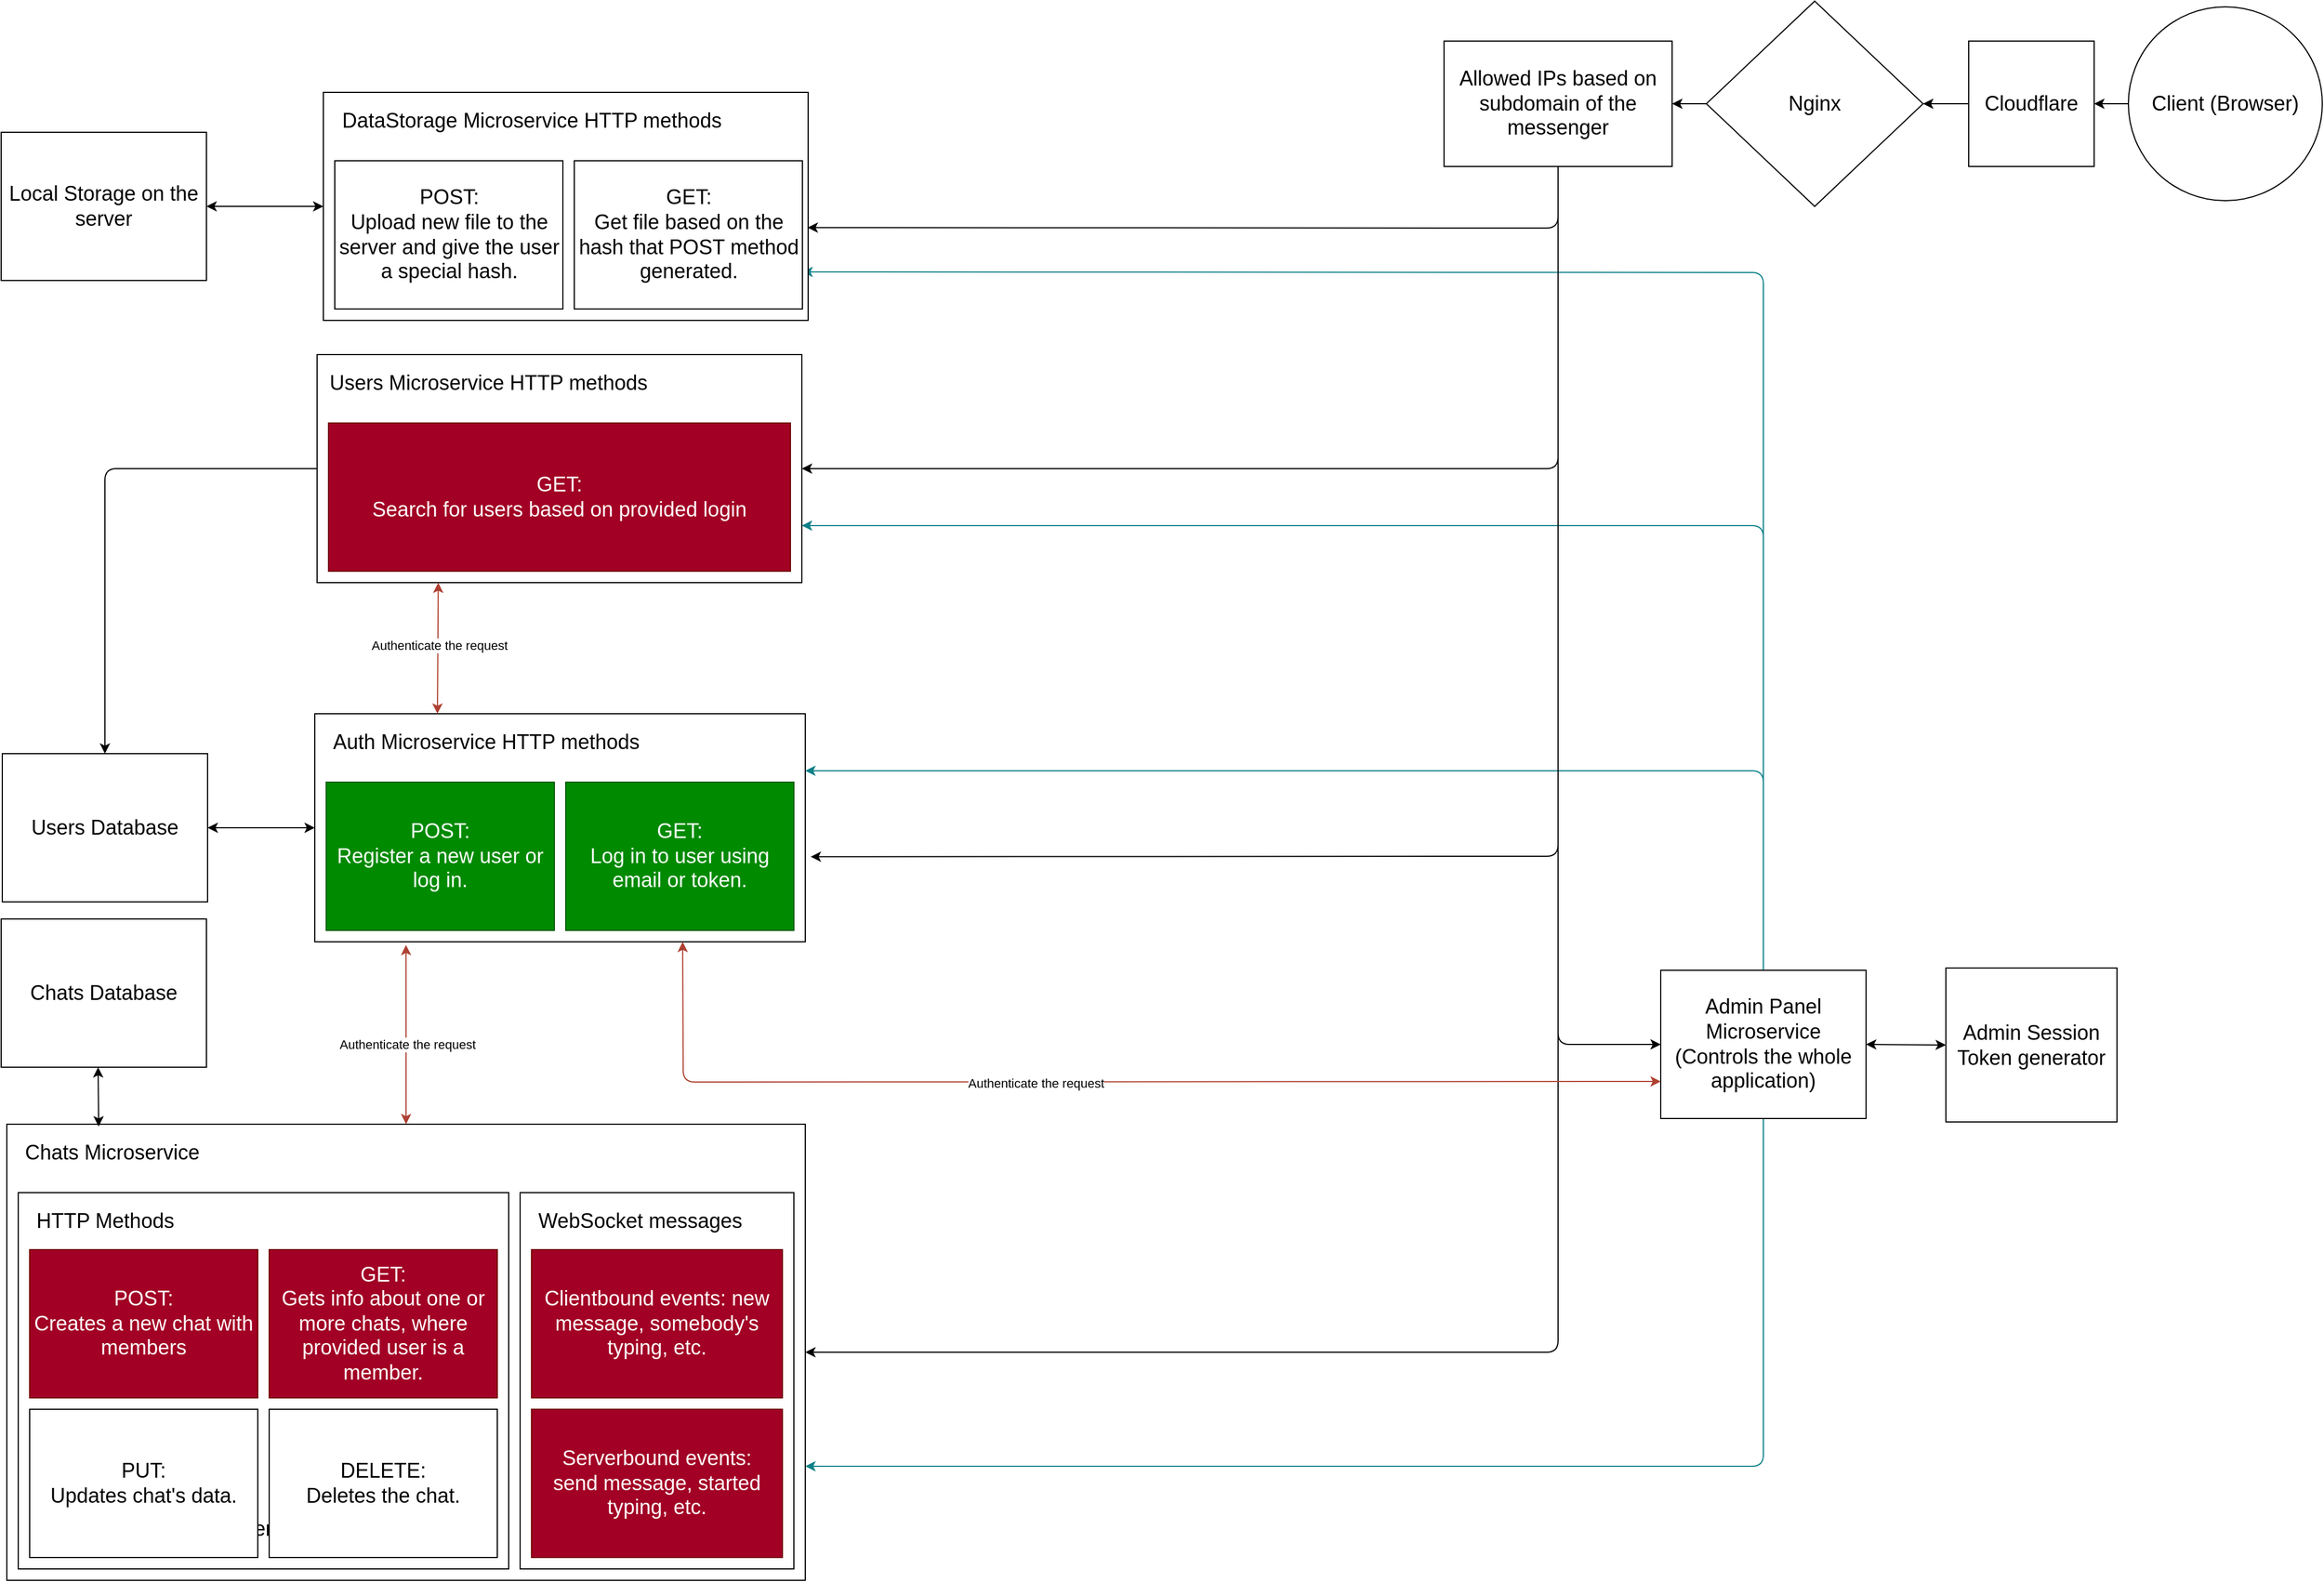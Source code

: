 <mxfile>
    <diagram id="KbISN8ATzNSz1JsMQDmY" name="Page-1">
        <mxGraphModel dx="3005" dy="1992" grid="1" gridSize="10" guides="1" tooltips="1" connect="1" arrows="1" fold="1" page="0" pageScale="1" pageWidth="1100" pageHeight="850" background="none" math="0" shadow="0">
            <root>
                <mxCell id="0"/>
                <mxCell id="1" parent="0"/>
                <mxCell id="2" value="&lt;br&gt;&lt;span style=&quot;font-size: 18px;&quot;&gt;&lt;br&gt;&lt;/span&gt;" style="rounded=0;whiteSpace=wrap;html=1;" parent="1" vertex="1">
                    <mxGeometry x="-480" y="-10" width="430" height="200" as="geometry"/>
                </mxCell>
                <mxCell id="3" value="" style="rounded=0;whiteSpace=wrap;html=1;fontSize=18;" parent="1" vertex="1">
                    <mxGeometry x="-750" y="350" width="700" height="400" as="geometry"/>
                </mxCell>
                <mxCell id="136" style="edgeStyle=none;html=1;entryX=1;entryY=0.5;entryDx=0;entryDy=0;" edge="1" parent="1" source="5" target="86">
                    <mxGeometry relative="1" as="geometry"/>
                </mxCell>
                <mxCell id="5" value="Client (Browser)" style="ellipse;whiteSpace=wrap;html=1;aspect=fixed;fontSize=18;" parent="1" vertex="1">
                    <mxGeometry x="1110" y="-630" width="170" height="170" as="geometry"/>
                </mxCell>
                <mxCell id="153" style="edgeStyle=none;html=1;exitX=0.5;exitY=1;exitDx=0;exitDy=0;entryX=1;entryY=0.75;entryDx=0;entryDy=0;fillColor=#b0e3e6;strokeColor=#0e8088;" edge="1" parent="1" source="6" target="3">
                    <mxGeometry relative="1" as="geometry">
                        <Array as="points">
                            <mxPoint x="790" y="650"/>
                        </Array>
                    </mxGeometry>
                </mxCell>
                <mxCell id="154" style="edgeStyle=none;html=1;entryX=1;entryY=0.25;entryDx=0;entryDy=0;fillColor=#b0e3e6;strokeColor=#0e8088;" edge="1" parent="1" source="6" target="2">
                    <mxGeometry relative="1" as="geometry">
                        <Array as="points">
                            <mxPoint x="790" y="40"/>
                        </Array>
                    </mxGeometry>
                </mxCell>
                <mxCell id="155" style="edgeStyle=none;html=1;entryX=1;entryY=0.75;entryDx=0;entryDy=0;fillColor=#b0e3e6;strokeColor=#0e8088;" edge="1" parent="1" source="6" target="129">
                    <mxGeometry relative="1" as="geometry">
                        <Array as="points">
                            <mxPoint x="790" y="-175"/>
                        </Array>
                    </mxGeometry>
                </mxCell>
                <mxCell id="156" style="edgeStyle=none;html=1;entryX=1;entryY=0.75;entryDx=0;entryDy=0;fillColor=#b0e3e6;strokeColor=#0e8088;" edge="1" parent="1" source="6" target="95">
                    <mxGeometry relative="1" as="geometry">
                        <Array as="points">
                            <mxPoint x="790" y="-397"/>
                        </Array>
                    </mxGeometry>
                </mxCell>
                <mxCell id="6" value="Admin Panel Microservice&lt;br&gt;(Controls the whole application)" style="rounded=0;whiteSpace=wrap;html=1;fontSize=18;" parent="1" vertex="1">
                    <mxGeometry x="700" y="215" width="180" height="130" as="geometry"/>
                </mxCell>
                <mxCell id="124" style="edgeStyle=none;html=1;entryX=1;entryY=0.5;entryDx=0;entryDy=0;fontSize=18;" parent="1" source="8" target="127" edge="1">
                    <mxGeometry relative="1" as="geometry">
                        <mxPoint x="535" y="-545" as="targetPoint"/>
                    </mxGeometry>
                </mxCell>
                <mxCell id="8" value="Nginx" style="rhombus;whiteSpace=wrap;html=1;fontSize=18;" parent="1" vertex="1">
                    <mxGeometry x="740" y="-635" width="190" height="180" as="geometry"/>
                </mxCell>
                <mxCell id="14" value="&lt;font style=&quot;font-size: 18px;&quot;&gt;Users Database&lt;/font&gt;" style="rounded=0;whiteSpace=wrap;html=1;" parent="1" vertex="1">
                    <mxGeometry x="-754" y="25" width="180" height="130" as="geometry"/>
                </mxCell>
                <mxCell id="15" value="Chats Database" style="rounded=0;whiteSpace=wrap;html=1;fontSize=18;" parent="1" vertex="1">
                    <mxGeometry x="-755" y="170" width="180" height="130" as="geometry"/>
                </mxCell>
                <mxCell id="42" value="&lt;span style=&quot;text-align: center;&quot;&gt;Auth Microservice HTTP methods&lt;/span&gt;" style="text;strokeColor=none;fillColor=none;align=left;verticalAlign=middle;spacingLeft=4;spacingRight=4;overflow=hidden;points=[[0,0.5],[1,0.5]];portConstraint=eastwest;rotatable=0;whiteSpace=wrap;html=1;fontSize=18;" parent="1" vertex="1">
                    <mxGeometry x="-470" width="420" height="30" as="geometry"/>
                </mxCell>
                <mxCell id="43" value="&lt;span style=&quot;text-align: center;&quot;&gt;Chats Microservice&lt;/span&gt;" style="text;strokeColor=none;fillColor=none;align=left;verticalAlign=middle;spacingLeft=4;spacingRight=4;overflow=hidden;points=[[0,0.5],[1,0.5]];portConstraint=eastwest;rotatable=0;whiteSpace=wrap;html=1;fontSize=18;" parent="1" vertex="1">
                    <mxGeometry x="-740" y="360" width="685" height="30" as="geometry"/>
                </mxCell>
                <mxCell id="48" value="POST:&lt;br&gt;Register a new user or log in." style="rounded=0;whiteSpace=wrap;html=1;fontSize=18;fillColor=#008a00;fontColor=#ffffff;strokeColor=#005700;" parent="1" vertex="1">
                    <mxGeometry x="-470" y="50" width="200" height="130" as="geometry"/>
                </mxCell>
                <mxCell id="51" value="" style="rounded=0;whiteSpace=wrap;html=1;fontSize=18;" parent="1" vertex="1">
                    <mxGeometry x="-740" y="410" width="430" height="330" as="geometry"/>
                </mxCell>
                <mxCell id="56" value="HTTP Methods" style="text;strokeColor=none;fillColor=none;align=left;verticalAlign=middle;spacingLeft=4;spacingRight=4;overflow=hidden;points=[[0,0.5],[1,0.5]];portConstraint=eastwest;rotatable=0;whiteSpace=wrap;html=1;fontSize=18;" parent="1" vertex="1">
                    <mxGeometry x="-730" y="420" width="410" height="30" as="geometry"/>
                </mxCell>
                <mxCell id="57" value="" style="rounded=0;whiteSpace=wrap;html=1;fontSize=18;" parent="1" vertex="1">
                    <mxGeometry x="-300" y="410" width="240" height="330" as="geometry"/>
                </mxCell>
                <mxCell id="58" value="WebSocket server" style="text;strokeColor=none;fillColor=none;align=left;verticalAlign=middle;spacingLeft=4;spacingRight=4;overflow=hidden;points=[[0,0.5],[1,0.5]];portConstraint=eastwest;rotatable=0;whiteSpace=wrap;html=1;fontSize=18;" parent="1" vertex="1">
                    <mxGeometry x="-670" y="690" width="600" height="30" as="geometry"/>
                </mxCell>
                <mxCell id="63" value="GET:&lt;br&gt;Log in to user using email or token." style="rounded=0;whiteSpace=wrap;html=1;fontSize=18;fillColor=#008a00;fontColor=#ffffff;strokeColor=#005700;" parent="1" vertex="1">
                    <mxGeometry x="-260" y="50" width="200" height="130" as="geometry"/>
                </mxCell>
                <mxCell id="66" value="POST:&lt;br&gt;Creates a new chat with members" style="rounded=0;whiteSpace=wrap;html=1;fontSize=18;fillColor=#a20025;fontColor=#ffffff;strokeColor=#6F0000;" parent="1" vertex="1">
                    <mxGeometry x="-730" y="460" width="200" height="130" as="geometry"/>
                </mxCell>
                <mxCell id="67" value="GET:&lt;br&gt;Gets info about one or more chats, where provided user is a member." style="rounded=0;whiteSpace=wrap;html=1;fontSize=18;fillColor=#a20025;fontColor=#ffffff;strokeColor=#6F0000;" parent="1" vertex="1">
                    <mxGeometry x="-520" y="460" width="200" height="130" as="geometry"/>
                </mxCell>
                <mxCell id="68" value="PUT:&lt;br&gt;Updates chat's&amp;nbsp;data." style="rounded=0;whiteSpace=wrap;html=1;fontSize=18;" parent="1" vertex="1">
                    <mxGeometry x="-730" y="600" width="200" height="130" as="geometry"/>
                </mxCell>
                <mxCell id="69" value="DELETE:&lt;br&gt;Deletes the chat." style="rounded=0;whiteSpace=wrap;html=1;fontSize=18;" parent="1" vertex="1">
                    <mxGeometry x="-520" y="600" width="200" height="130" as="geometry"/>
                </mxCell>
                <mxCell id="72" value="WebSocket messages" style="text;strokeColor=none;fillColor=none;align=left;verticalAlign=middle;spacingLeft=4;spacingRight=4;overflow=hidden;points=[[0,0.5],[1,0.5]];portConstraint=eastwest;rotatable=0;whiteSpace=wrap;html=1;fontSize=18;" parent="1" vertex="1">
                    <mxGeometry x="-290" y="420" width="220" height="30" as="geometry"/>
                </mxCell>
                <mxCell id="73" value="Clientbound events: new message, somebody's typing, etc." style="rounded=0;whiteSpace=wrap;html=1;fontSize=18;fillColor=#a20025;fontColor=#ffffff;strokeColor=#6F0000;" parent="1" vertex="1">
                    <mxGeometry x="-290" y="460" width="220" height="130" as="geometry"/>
                </mxCell>
                <mxCell id="77" value="Serverbound events:&lt;br&gt;send message, started typing, etc." style="rounded=0;whiteSpace=wrap;html=1;fontSize=18;fillColor=#a20025;fontColor=#ffffff;strokeColor=#6F0000;" parent="1" vertex="1">
                    <mxGeometry x="-290" y="600" width="220" height="130" as="geometry"/>
                </mxCell>
                <mxCell id="89" style="edgeStyle=none;html=1;entryX=1;entryY=0.5;entryDx=0;entryDy=0;fontSize=18;" parent="1" source="86" target="8" edge="1">
                    <mxGeometry relative="1" as="geometry"/>
                </mxCell>
                <mxCell id="86" value="Cloudflare" style="whiteSpace=wrap;html=1;aspect=fixed;fontSize=18;" parent="1" vertex="1">
                    <mxGeometry x="970" y="-600" width="110" height="110" as="geometry"/>
                </mxCell>
                <mxCell id="92" value="&lt;br&gt;&lt;span style=&quot;font-size: 18px;&quot;&gt;&lt;br&gt;&lt;/span&gt;" style="rounded=0;whiteSpace=wrap;html=1;" parent="1" vertex="1">
                    <mxGeometry x="-472.5" y="-555" width="425" height="200" as="geometry"/>
                </mxCell>
                <mxCell id="93" value="&lt;span style=&quot;text-align: center;&quot;&gt;DataStorage Microservice HTTP methods&lt;/span&gt;" style="text;strokeColor=none;fillColor=none;align=left;verticalAlign=middle;spacingLeft=4;spacingRight=4;overflow=hidden;points=[[0,0.5],[1,0.5]];portConstraint=eastwest;rotatable=0;whiteSpace=wrap;html=1;fontSize=18;" parent="1" vertex="1">
                    <mxGeometry x="-462.5" y="-545" width="410" height="30" as="geometry"/>
                </mxCell>
                <mxCell id="94" value="POST:&lt;br&gt;Upload new file to the server and give the user a special hash." style="rounded=0;whiteSpace=wrap;html=1;fontSize=18;" parent="1" vertex="1">
                    <mxGeometry x="-462.5" y="-495" width="200" height="130" as="geometry"/>
                </mxCell>
                <mxCell id="95" value="GET:&lt;br&gt;Get file based on the hash that POST method generated." style="rounded=0;whiteSpace=wrap;html=1;fontSize=18;" parent="1" vertex="1">
                    <mxGeometry x="-252.5" y="-495" width="200" height="130" as="geometry"/>
                </mxCell>
                <mxCell id="98" value="&lt;font style=&quot;font-size: 18px;&quot;&gt;Local Storage on the server&lt;/font&gt;" style="rounded=0;whiteSpace=wrap;html=1;" parent="1" vertex="1">
                    <mxGeometry x="-755" y="-520" width="180" height="130" as="geometry"/>
                </mxCell>
                <mxCell id="105" value="" style="endArrow=classic;startArrow=classic;html=1;fontSize=18;entryX=1;entryY=0.5;entryDx=0;entryDy=0;exitX=0;exitY=0.5;exitDx=0;exitDy=0;" parent="1" source="92" target="98" edge="1">
                    <mxGeometry width="50" height="50" relative="1" as="geometry">
                        <mxPoint x="415" y="300" as="sourcePoint"/>
                        <mxPoint x="415" y="-5" as="targetPoint"/>
                    </mxGeometry>
                </mxCell>
                <mxCell id="106" value="" style="endArrow=classic;startArrow=classic;html=1;fontSize=18;entryX=1;entryY=0.5;entryDx=0;entryDy=0;exitX=0;exitY=0.5;exitDx=0;exitDy=0;" parent="1" source="2" target="14" edge="1">
                    <mxGeometry width="50" height="50" relative="1" as="geometry">
                        <mxPoint x="425" y="545" as="sourcePoint"/>
                        <mxPoint x="425" y="240" as="targetPoint"/>
                    </mxGeometry>
                </mxCell>
                <mxCell id="107" value="" style="endArrow=classic;startArrow=classic;html=1;fontSize=18;entryX=0.115;entryY=0.005;entryDx=0;entryDy=0;entryPerimeter=0;" parent="1" target="3" edge="1">
                    <mxGeometry width="50" height="50" relative="1" as="geometry">
                        <mxPoint x="-670" y="300" as="sourcePoint"/>
                        <mxPoint x="435" y="250" as="targetPoint"/>
                    </mxGeometry>
                </mxCell>
                <mxCell id="114" value="Admin Session Token generator" style="rounded=0;whiteSpace=wrap;html=1;fontSize=18;" parent="1" vertex="1">
                    <mxGeometry x="950" y="213" width="150" height="135" as="geometry"/>
                </mxCell>
                <mxCell id="126" value="" style="endArrow=classic;startArrow=classic;html=1;fontSize=18;entryX=0;entryY=0.5;entryDx=0;entryDy=0;exitX=1;exitY=0.5;exitDx=0;exitDy=0;" parent="1" source="6" target="114" edge="1">
                    <mxGeometry width="50" height="50" relative="1" as="geometry">
                        <mxPoint x="760" y="200" as="sourcePoint"/>
                        <mxPoint x="810" y="150" as="targetPoint"/>
                    </mxGeometry>
                </mxCell>
                <mxCell id="157" style="edgeStyle=none;html=1;entryX=0.999;entryY=0.593;entryDx=0;entryDy=0;entryPerimeter=0;" edge="1" parent="1" source="127" target="92">
                    <mxGeometry relative="1" as="geometry">
                        <Array as="points">
                            <mxPoint x="610" y="-436"/>
                        </Array>
                    </mxGeometry>
                </mxCell>
                <mxCell id="158" style="edgeStyle=none;html=1;entryX=1;entryY=0.5;entryDx=0;entryDy=0;" edge="1" parent="1" source="127" target="129">
                    <mxGeometry relative="1" as="geometry">
                        <Array as="points">
                            <mxPoint x="610" y="-225"/>
                        </Array>
                    </mxGeometry>
                </mxCell>
                <mxCell id="159" style="edgeStyle=none;html=1;entryX=1.011;entryY=0.627;entryDx=0;entryDy=0;entryPerimeter=0;" edge="1" parent="1" source="127" target="2">
                    <mxGeometry relative="1" as="geometry">
                        <Array as="points">
                            <mxPoint x="610" y="115"/>
                        </Array>
                    </mxGeometry>
                </mxCell>
                <mxCell id="160" style="edgeStyle=none;html=1;entryX=1;entryY=0.5;entryDx=0;entryDy=0;" edge="1" parent="1" source="127" target="3">
                    <mxGeometry relative="1" as="geometry">
                        <Array as="points">
                            <mxPoint x="610" y="550"/>
                        </Array>
                    </mxGeometry>
                </mxCell>
                <mxCell id="161" style="edgeStyle=none;html=1;entryX=0;entryY=0.5;entryDx=0;entryDy=0;" edge="1" parent="1" source="127" target="6">
                    <mxGeometry relative="1" as="geometry">
                        <Array as="points">
                            <mxPoint x="610" y="280"/>
                        </Array>
                    </mxGeometry>
                </mxCell>
                <mxCell id="127" value="Allowed IPs based on subdomain of the messenger" style="rounded=0;whiteSpace=wrap;html=1;fontSize=18;" parent="1" vertex="1">
                    <mxGeometry x="510" y="-600" width="200" height="110" as="geometry"/>
                </mxCell>
                <mxCell id="148" style="edgeStyle=none;html=1;entryX=0.5;entryY=0;entryDx=0;entryDy=0;" edge="1" parent="1" source="129" target="14">
                    <mxGeometry relative="1" as="geometry">
                        <mxPoint x="-690" y="-150" as="targetPoint"/>
                        <Array as="points">
                            <mxPoint x="-664" y="-225"/>
                        </Array>
                    </mxGeometry>
                </mxCell>
                <mxCell id="129" value="&lt;br&gt;&lt;span style=&quot;font-size: 18px;&quot;&gt;&lt;br&gt;&lt;/span&gt;" style="rounded=0;whiteSpace=wrap;html=1;" vertex="1" parent="1">
                    <mxGeometry x="-478" y="-325" width="425" height="200" as="geometry"/>
                </mxCell>
                <mxCell id="130" value="&lt;span style=&quot;text-align: center;&quot;&gt;Users Microservice HTTP methods&lt;/span&gt;" style="text;strokeColor=none;fillColor=none;align=left;verticalAlign=middle;spacingLeft=4;spacingRight=4;overflow=hidden;points=[[0,0.5],[1,0.5]];portConstraint=eastwest;rotatable=0;whiteSpace=wrap;html=1;fontSize=18;" vertex="1" parent="1">
                    <mxGeometry x="-473" y="-315" width="420" height="30" as="geometry"/>
                </mxCell>
                <mxCell id="132" value="GET:&lt;br&gt;Search for users based on provided login" style="rounded=0;whiteSpace=wrap;html=1;fontSize=18;fillColor=#a20025;fontColor=#ffffff;strokeColor=#6F0000;" vertex="1" parent="1">
                    <mxGeometry x="-468" y="-265" width="405" height="130" as="geometry"/>
                </mxCell>
                <mxCell id="164" value="" style="endArrow=classic;startArrow=classic;html=1;entryX=0;entryY=0.75;entryDx=0;entryDy=0;exitX=0.75;exitY=1;exitDx=0;exitDy=0;fillColor=#fad9d5;strokeColor=#ae4132;" edge="1" parent="1" source="2" target="6">
                    <mxGeometry width="50" height="50" relative="1" as="geometry">
                        <mxPoint x="310" y="180" as="sourcePoint"/>
                        <mxPoint x="360" y="130" as="targetPoint"/>
                        <Array as="points">
                            <mxPoint x="-157" y="313"/>
                        </Array>
                    </mxGeometry>
                </mxCell>
                <mxCell id="167" value="Authenticate the request" style="edgeLabel;html=1;align=center;verticalAlign=middle;resizable=0;points=[];" vertex="1" connectable="0" parent="164">
                    <mxGeometry x="-0.119" y="-1" relative="1" as="geometry">
                        <mxPoint as="offset"/>
                    </mxGeometry>
                </mxCell>
                <mxCell id="170" value="" style="endArrow=classic;startArrow=classic;html=1;exitX=0.5;exitY=0;exitDx=0;exitDy=0;entryX=0.186;entryY=1.014;entryDx=0;entryDy=0;entryPerimeter=0;fillColor=#fad9d5;strokeColor=#ae4132;" edge="1" parent="1" source="3" target="2">
                    <mxGeometry width="50" height="50" relative="1" as="geometry">
                        <mxPoint x="-230" y="280" as="sourcePoint"/>
                        <mxPoint x="-180" y="230" as="targetPoint"/>
                    </mxGeometry>
                </mxCell>
                <mxCell id="171" value="Authenticate the request" style="edgeLabel;html=1;align=center;verticalAlign=middle;resizable=0;points=[];" vertex="1" connectable="0" parent="170">
                    <mxGeometry x="-0.104" y="-1" relative="1" as="geometry">
                        <mxPoint as="offset"/>
                    </mxGeometry>
                </mxCell>
                <mxCell id="172" value="" style="endArrow=classic;startArrow=classic;html=1;entryX=0.25;entryY=1;entryDx=0;entryDy=0;exitX=0.25;exitY=0;exitDx=0;exitDy=0;fillColor=#fad9d5;strokeColor=#ae4132;" edge="1" parent="1" source="2" target="129">
                    <mxGeometry width="50" height="50" relative="1" as="geometry">
                        <mxPoint x="-230" y="10" as="sourcePoint"/>
                        <mxPoint x="-180" y="-40" as="targetPoint"/>
                    </mxGeometry>
                </mxCell>
                <mxCell id="173" value="Authenticate the request" style="edgeLabel;html=1;align=center;verticalAlign=middle;resizable=0;points=[];" vertex="1" connectable="0" parent="172">
                    <mxGeometry x="-0.637" y="-1" relative="1" as="geometry">
                        <mxPoint y="-39" as="offset"/>
                    </mxGeometry>
                </mxCell>
            </root>
        </mxGraphModel>
    </diagram>
</mxfile>